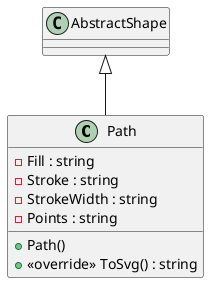 @startuml
class Path {
    - Fill : string
    - Stroke : string
    - StrokeWidth : string
    - Points : string
    + Path()
    + <<override>> ToSvg() : string
}
AbstractShape <|-- Path
@enduml
